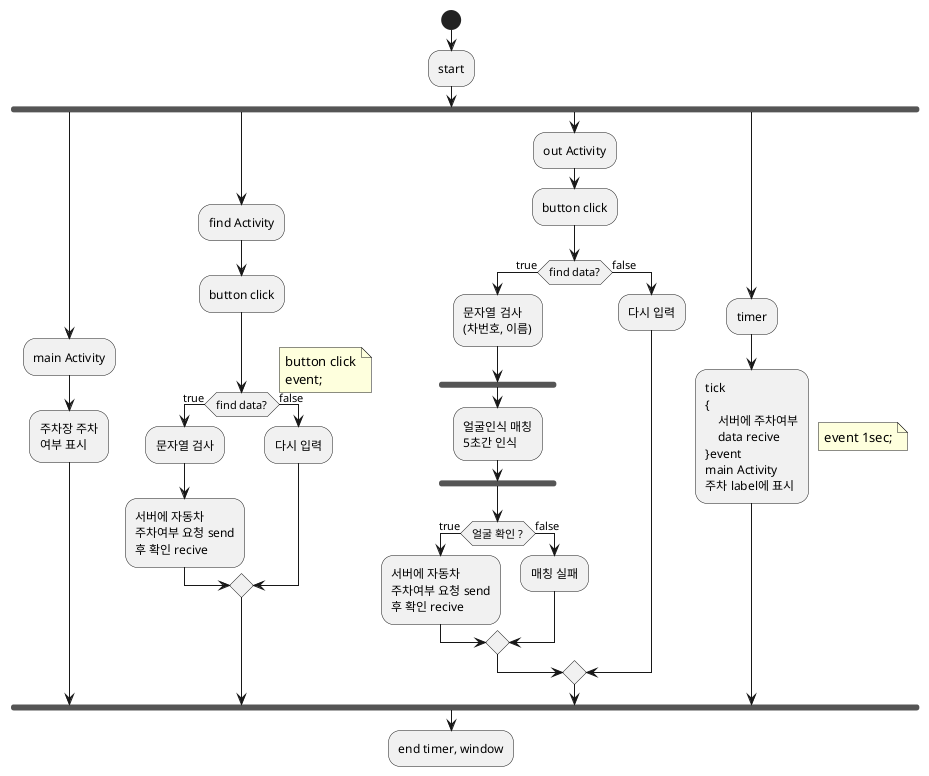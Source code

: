 @startuml
start
:start;
fork
    :main Activity;
    :주차장 주차
    여부 표시;
fork again
    :find Activity;
    :button click;
    if (find data?) then (true)
        :문자열 검사;
        :서버에 자동차
        주차여부 요청 send
        후 확인 recive;
    else (false)
        :다시 입력;
    endif
    floating note right : button click\nevent;
fork again
    :out Activity;
    :button click;
    if (find data?) then (true)
        :문자열 검사
        (차번호, 이름);
        fork
            :얼굴인식 매칭
            5초간 인식;
        end fork
        if (얼굴 확인 ?) then (true)
            :서버에 자동차
            주차여부 요청 send
            후 확인 recive;
        else (false)
            :매칭 실패;
        endif
    else (false)
        :다시 입력;
    endif
fork again
    :timer;
    :tick
    {
        서버에 주차여부
        data recive
    }event
    main Activity
    주차 label에 표시;
    floating note right : event 1sec;

end fork
:end timer, window;
@enduml